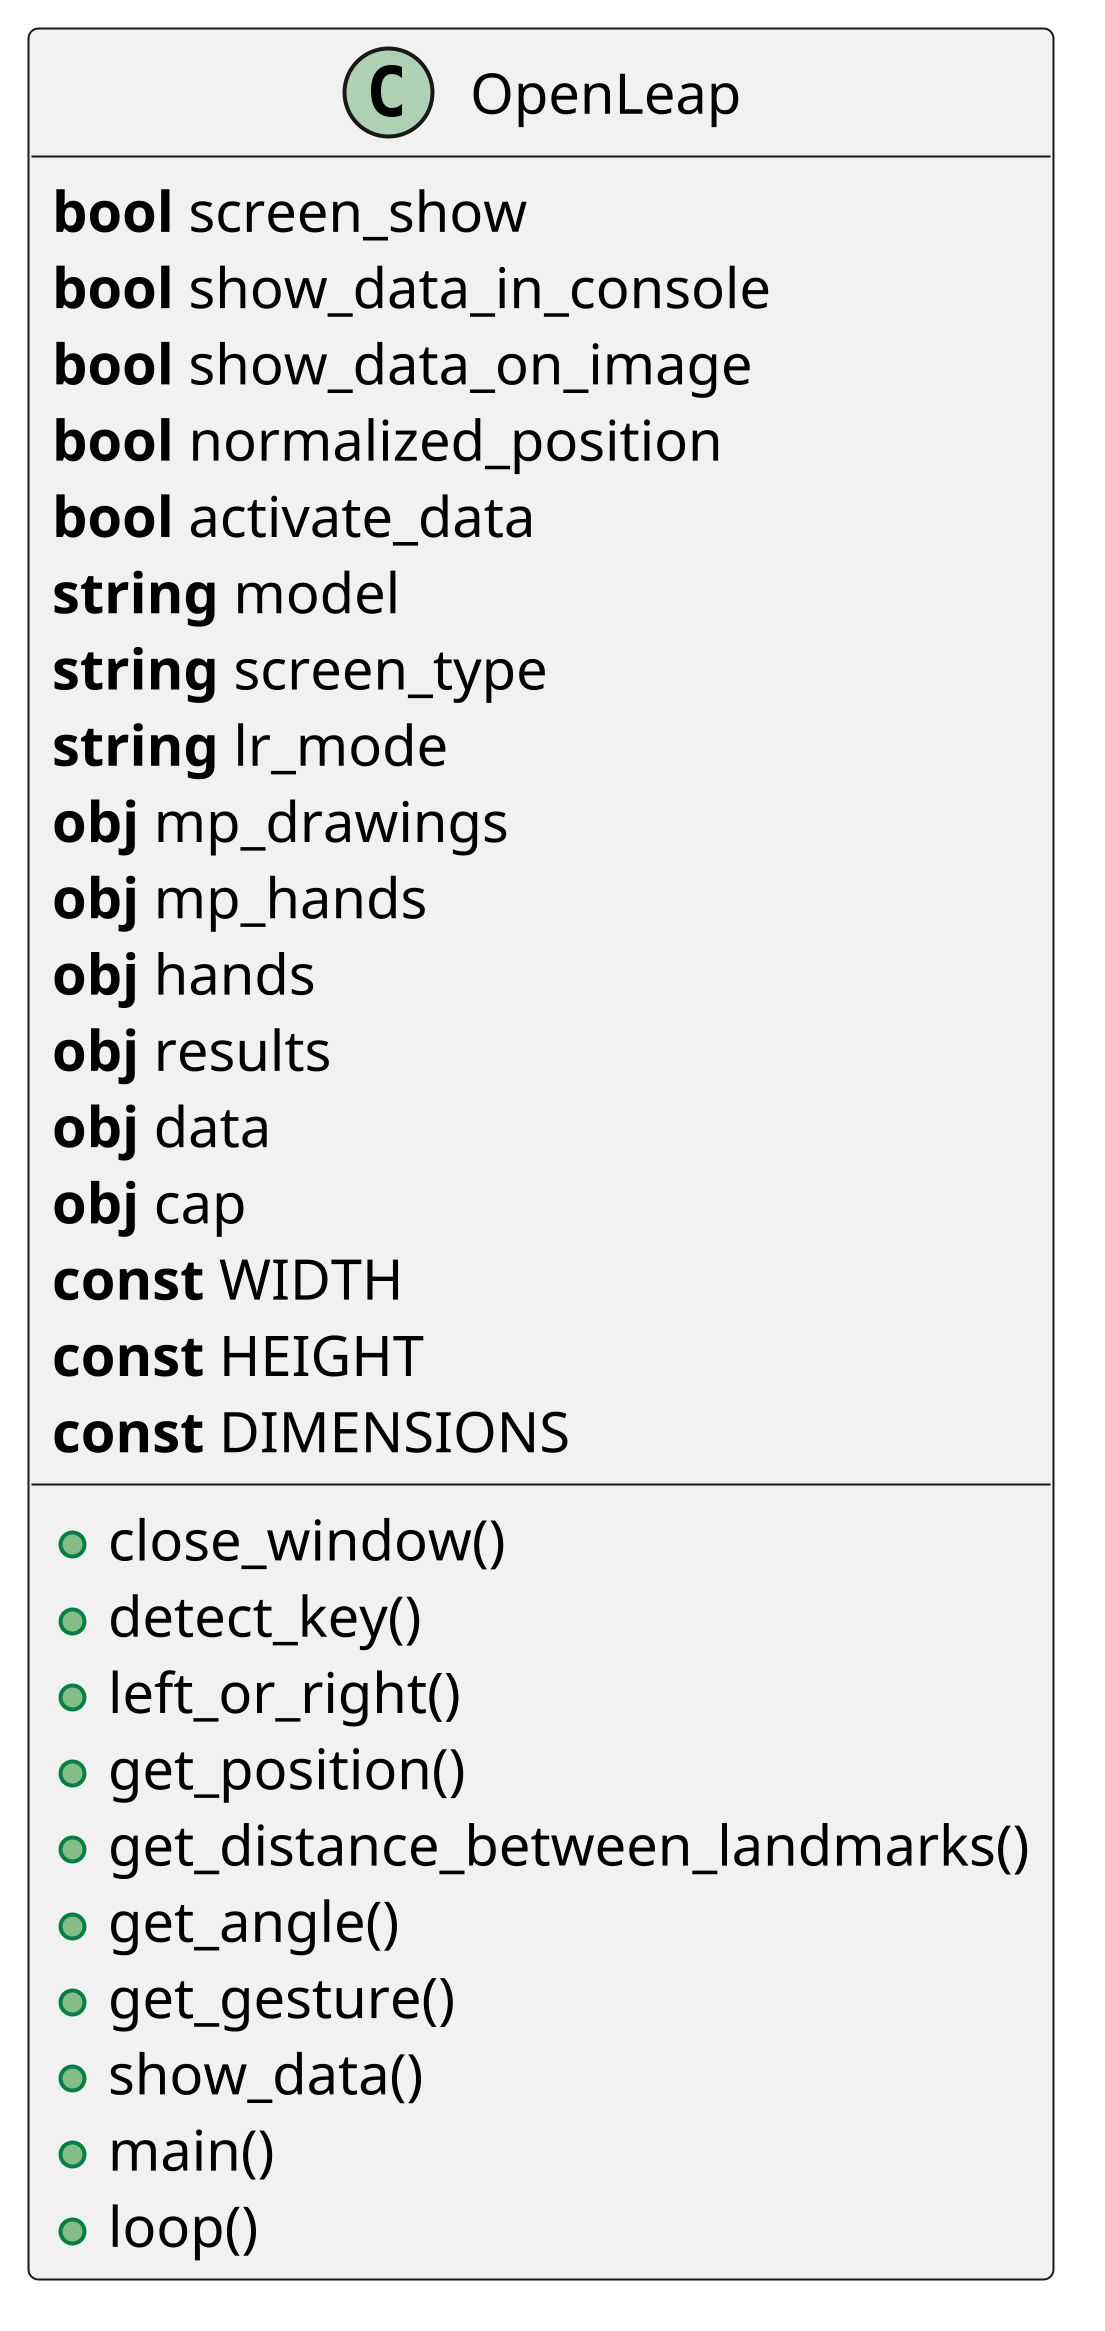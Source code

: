 @startuml

scale 5

class OpenLeap{

    +close_window()
    +detect_key()
    +left_or_right()
    +get_position()
    +get_distance_between_landmarks()
    +get_angle()
    +get_gesture()
    +show_data()
    +main()
    +loop()

    **bool** screen_show
    **bool** show_data_in_console
    **bool** show_data_on_image
    **bool** normalized_position
    **bool** activate_data
    **string** model
    **string** screen_type
    **string** lr_mode
    **obj** mp_drawings
    **obj** mp_hands
    **obj** hands 
    **obj** results
    **obj** data
    **obj** cap
    **const** WIDTH
    **const** HEIGHT
    **const** DIMENSIONS
}

@enduml